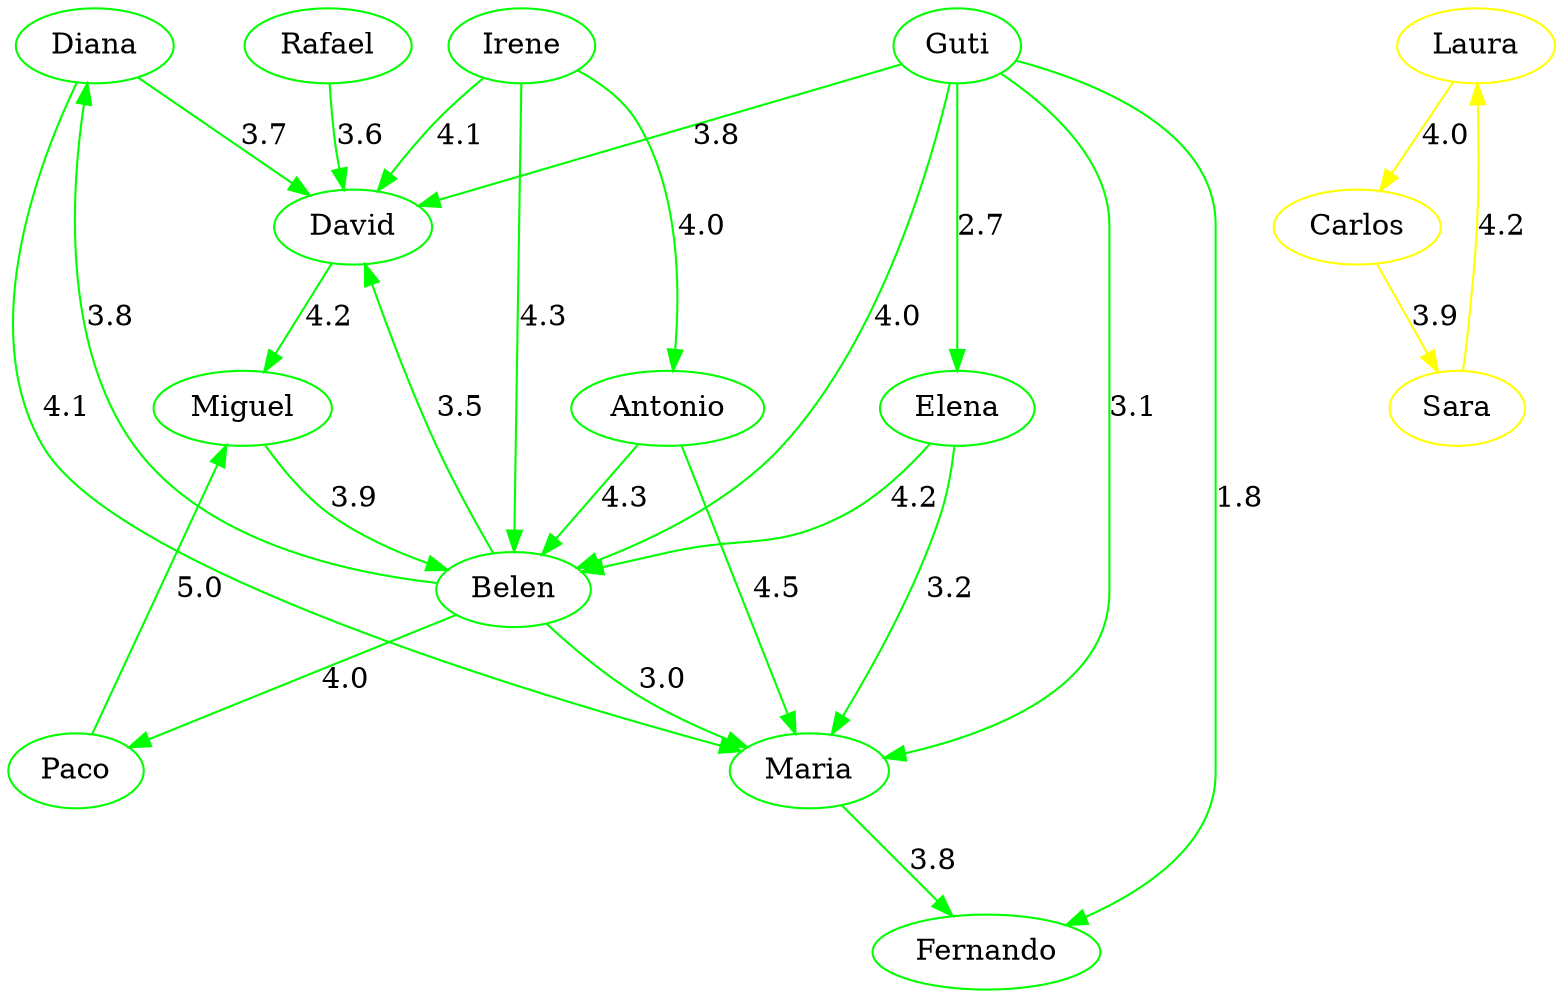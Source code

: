 digraph G {
  1 [ color="green" label="Diana" ];
  2 [ color="green" label="Guti" ];
  3 [ color="green" label="David" ];
  4 [ color="green" label="Miguel" ];
  5 [ color="green" label="Belen" ];
  6 [ color="green" label="Rafael" ];
  7 [ color="green" label="Paco" ];
  8 [ color="green" label="Elena" ];
  9 [ color="green" label="Fernando" ];
  10 [ color="green" label="Irene" ];
  11 [ color="green" label="Antonio" ];
  12 [ color="green" label="Maria" ];
  13 [ color="yellow" label="Laura" ];
  14 [ color="yellow" label="Carlos" ];
  15 [ color="yellow" label="Sara" ];
  2 -> 5 [ color="green" label="4.0" ];
  1 -> 3 [ color="green" label="3.7" ];
  3 -> 4 [ color="green" label="4.2" ];
  5 -> 1 [ color="green" label="3.8" ];
  1 -> 12 [ color="green" label="4.1" ];
  10 -> 5 [ color="green" label="4.3" ];
  2 -> 3 [ color="green" label="3.8" ];
  2 -> 8 [ color="green" label="2.7" ];
  2 -> 12 [ color="green" label="3.1" ];
  11 -> 12 [ color="green" label="4.5" ];
  2 -> 9 [ color="green" label="1.8" ];
  4 -> 5 [ color="green" label="3.9" ];
  5 -> 7 [ color="green" label="4.0" ];
  5 -> 12 [ color="green" label="3.0" ];
  6 -> 3 [ color="green" label="3.6" ];
  8 -> 5 [ color="green" label="4.2" ];
  5 -> 3 [ color="green" label="3.5" ];
  10 -> 11 [ color="green" label="4.0" ];
  7 -> 4 [ color="green" label="5.0" ];
  11 -> 5 [ color="green" label="4.3" ];
  12 -> 9 [ color="green" label="3.8" ];
  10 -> 3 [ color="green" label="4.1" ];
  8 -> 12 [ color="green" label="3.2" ];
  13 -> 14 [ color="yellow" label="4.0" ];
  14 -> 15 [ color="yellow" label="3.9" ];
  15 -> 13 [ color="yellow" label="4.2" ];
}
